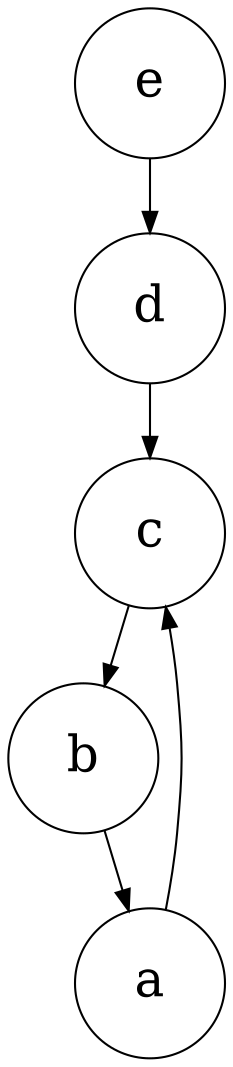 digraph feeder {
  node [shape=circle, fixedsize=true, width=1.0, height=1.0, fontsize=24]
  e -> d -> c -> b -> a
  a -> c
}
